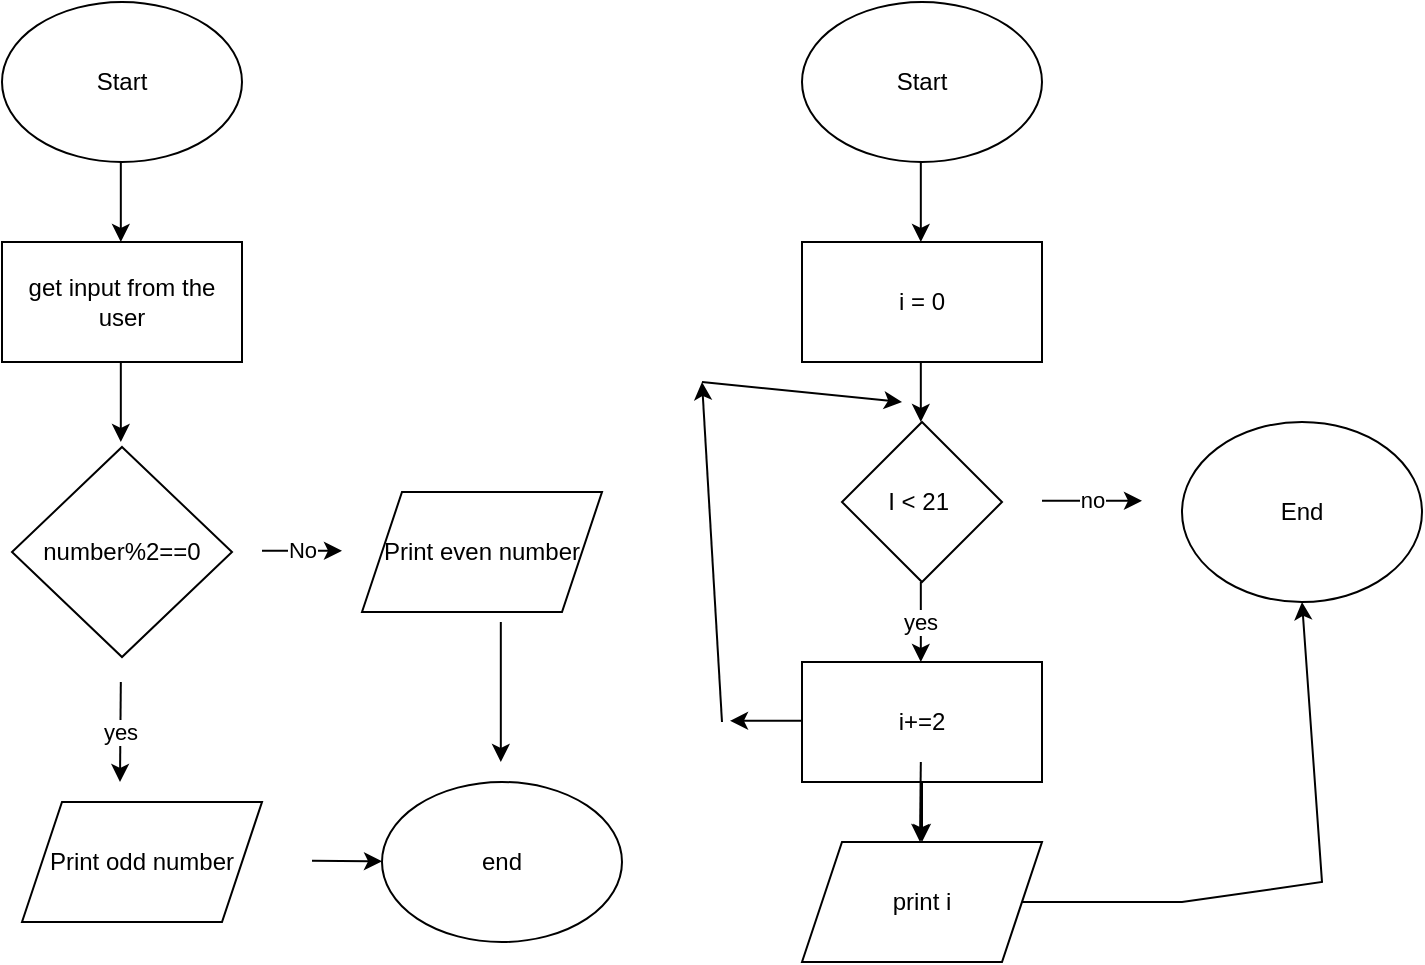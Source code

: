 <mxfile version="22.1.3" type="github">
  <diagram id="C5RBs43oDa-KdzZeNtuy" name="Page-1">
    <mxGraphModel dx="1122" dy="761" grid="1" gridSize="10" guides="1" tooltips="1" connect="1" arrows="1" fold="1" page="1" pageScale="1" pageWidth="827" pageHeight="1169" math="0" shadow="0">
      <root>
        <mxCell id="WIyWlLk6GJQsqaUBKTNV-0" />
        <mxCell id="WIyWlLk6GJQsqaUBKTNV-1" parent="WIyWlLk6GJQsqaUBKTNV-0" />
        <mxCell id="YeOKCghgG3RqM1q9kUku-10" value="Start" style="ellipse;whiteSpace=wrap;html=1;" vertex="1" parent="WIyWlLk6GJQsqaUBKTNV-1">
          <mxGeometry x="50" y="20" width="120" height="80" as="geometry" />
        </mxCell>
        <mxCell id="YeOKCghgG3RqM1q9kUku-11" value="" style="endArrow=classic;html=1;rounded=0;" edge="1" parent="WIyWlLk6GJQsqaUBKTNV-1">
          <mxGeometry width="50" height="50" relative="1" as="geometry">
            <mxPoint x="109.41" y="100" as="sourcePoint" />
            <mxPoint x="109.41" y="140" as="targetPoint" />
          </mxGeometry>
        </mxCell>
        <mxCell id="YeOKCghgG3RqM1q9kUku-12" value="get input from the user" style="rounded=0;whiteSpace=wrap;html=1;" vertex="1" parent="WIyWlLk6GJQsqaUBKTNV-1">
          <mxGeometry x="50" y="140" width="120" height="60" as="geometry" />
        </mxCell>
        <mxCell id="YeOKCghgG3RqM1q9kUku-13" value="" style="endArrow=classic;html=1;rounded=0;" edge="1" parent="WIyWlLk6GJQsqaUBKTNV-1">
          <mxGeometry width="50" height="50" relative="1" as="geometry">
            <mxPoint x="109.41" y="200" as="sourcePoint" />
            <mxPoint x="109.41" y="240" as="targetPoint" />
          </mxGeometry>
        </mxCell>
        <mxCell id="YeOKCghgG3RqM1q9kUku-15" value="No" style="endArrow=classic;html=1;rounded=0;" edge="1" parent="WIyWlLk6GJQsqaUBKTNV-1">
          <mxGeometry width="50" height="50" relative="1" as="geometry">
            <mxPoint x="180" y="294.41" as="sourcePoint" />
            <mxPoint x="220" y="294.41" as="targetPoint" />
          </mxGeometry>
        </mxCell>
        <mxCell id="YeOKCghgG3RqM1q9kUku-17" value="yes" style="endArrow=classic;html=1;rounded=0;" edge="1" parent="WIyWlLk6GJQsqaUBKTNV-1">
          <mxGeometry width="50" height="50" relative="1" as="geometry">
            <mxPoint x="109.41" y="360" as="sourcePoint" />
            <mxPoint x="109" y="410" as="targetPoint" />
          </mxGeometry>
        </mxCell>
        <mxCell id="YeOKCghgG3RqM1q9kUku-21" value="" style="endArrow=classic;html=1;rounded=0;" edge="1" parent="WIyWlLk6GJQsqaUBKTNV-1" target="YeOKCghgG3RqM1q9kUku-22">
          <mxGeometry width="50" height="50" relative="1" as="geometry">
            <mxPoint x="205" y="449.41" as="sourcePoint" />
            <mxPoint x="375" y="449.41" as="targetPoint" />
          </mxGeometry>
        </mxCell>
        <mxCell id="YeOKCghgG3RqM1q9kUku-22" value="end" style="ellipse;whiteSpace=wrap;html=1;" vertex="1" parent="WIyWlLk6GJQsqaUBKTNV-1">
          <mxGeometry x="240" y="410.0" width="120" height="80" as="geometry" />
        </mxCell>
        <mxCell id="YeOKCghgG3RqM1q9kUku-23" value="" style="endArrow=classic;html=1;rounded=0;" edge="1" parent="WIyWlLk6GJQsqaUBKTNV-1">
          <mxGeometry width="50" height="50" relative="1" as="geometry">
            <mxPoint x="299.41" y="330" as="sourcePoint" />
            <mxPoint x="299.41" y="400" as="targetPoint" />
          </mxGeometry>
        </mxCell>
        <mxCell id="YeOKCghgG3RqM1q9kUku-24" value="Print even number" style="shape=parallelogram;perimeter=parallelogramPerimeter;whiteSpace=wrap;html=1;fixedSize=1;" vertex="1" parent="WIyWlLk6GJQsqaUBKTNV-1">
          <mxGeometry x="230" y="265" width="120" height="60" as="geometry" />
        </mxCell>
        <mxCell id="YeOKCghgG3RqM1q9kUku-26" value="Print odd number" style="shape=parallelogram;perimeter=parallelogramPerimeter;whiteSpace=wrap;html=1;fixedSize=1;" vertex="1" parent="WIyWlLk6GJQsqaUBKTNV-1">
          <mxGeometry x="60" y="420" width="120" height="60" as="geometry" />
        </mxCell>
        <mxCell id="YeOKCghgG3RqM1q9kUku-27" value="number%2==0" style="rhombus;whiteSpace=wrap;html=1;" vertex="1" parent="WIyWlLk6GJQsqaUBKTNV-1">
          <mxGeometry x="55" y="242.5" width="110" height="105" as="geometry" />
        </mxCell>
        <mxCell id="YeOKCghgG3RqM1q9kUku-28" value="Start" style="ellipse;whiteSpace=wrap;html=1;" vertex="1" parent="WIyWlLk6GJQsqaUBKTNV-1">
          <mxGeometry x="450" y="20" width="120" height="80" as="geometry" />
        </mxCell>
        <mxCell id="YeOKCghgG3RqM1q9kUku-29" value="" style="endArrow=classic;html=1;rounded=0;" edge="1" parent="WIyWlLk6GJQsqaUBKTNV-1">
          <mxGeometry width="50" height="50" relative="1" as="geometry">
            <mxPoint x="509.41" y="100" as="sourcePoint" />
            <mxPoint x="509.41" y="140" as="targetPoint" />
            <Array as="points">
              <mxPoint x="509.41" y="120" />
            </Array>
          </mxGeometry>
        </mxCell>
        <mxCell id="YeOKCghgG3RqM1q9kUku-30" value="i = 0" style="rounded=0;whiteSpace=wrap;html=1;" vertex="1" parent="WIyWlLk6GJQsqaUBKTNV-1">
          <mxGeometry x="450" y="140" width="120" height="60" as="geometry" />
        </mxCell>
        <mxCell id="YeOKCghgG3RqM1q9kUku-31" value="" style="endArrow=classic;html=1;rounded=0;" edge="1" parent="WIyWlLk6GJQsqaUBKTNV-1">
          <mxGeometry width="50" height="50" relative="1" as="geometry">
            <mxPoint x="509.41" y="200" as="sourcePoint" />
            <mxPoint x="509.41" y="230" as="targetPoint" />
          </mxGeometry>
        </mxCell>
        <mxCell id="YeOKCghgG3RqM1q9kUku-32" value="I &amp;lt; 21&amp;nbsp;" style="rhombus;whiteSpace=wrap;html=1;" vertex="1" parent="WIyWlLk6GJQsqaUBKTNV-1">
          <mxGeometry x="470" y="230" width="80" height="80" as="geometry" />
        </mxCell>
        <mxCell id="YeOKCghgG3RqM1q9kUku-33" value="no" style="endArrow=classic;html=1;rounded=0;" edge="1" parent="WIyWlLk6GJQsqaUBKTNV-1">
          <mxGeometry width="50" height="50" relative="1" as="geometry">
            <mxPoint x="570" y="269.41" as="sourcePoint" />
            <mxPoint x="620" y="269.41" as="targetPoint" />
          </mxGeometry>
        </mxCell>
        <mxCell id="YeOKCghgG3RqM1q9kUku-34" value="End" style="ellipse;whiteSpace=wrap;html=1;" vertex="1" parent="WIyWlLk6GJQsqaUBKTNV-1">
          <mxGeometry x="640" y="230" width="120" height="90" as="geometry" />
        </mxCell>
        <mxCell id="YeOKCghgG3RqM1q9kUku-35" value="yes" style="endArrow=classic;html=1;rounded=0;" edge="1" parent="WIyWlLk6GJQsqaUBKTNV-1">
          <mxGeometry width="50" height="50" relative="1" as="geometry">
            <mxPoint x="509.41" y="310" as="sourcePoint" />
            <mxPoint x="509.41" y="350" as="targetPoint" />
          </mxGeometry>
        </mxCell>
        <mxCell id="YeOKCghgG3RqM1q9kUku-36" value="print i" style="shape=parallelogram;perimeter=parallelogramPerimeter;whiteSpace=wrap;html=1;fixedSize=1;" vertex="1" parent="WIyWlLk6GJQsqaUBKTNV-1">
          <mxGeometry x="450" y="440" width="120" height="60" as="geometry" />
        </mxCell>
        <mxCell id="YeOKCghgG3RqM1q9kUku-39" value="" style="endArrow=classic;html=1;rounded=0;exitX=0;exitY=0.25;exitDx=0;exitDy=0;" edge="1" parent="WIyWlLk6GJQsqaUBKTNV-1">
          <mxGeometry width="50" height="50" relative="1" as="geometry">
            <mxPoint x="464" y="379.41" as="sourcePoint" />
            <mxPoint x="414" y="379.41" as="targetPoint" />
          </mxGeometry>
        </mxCell>
        <mxCell id="YeOKCghgG3RqM1q9kUku-40" value="" style="endArrow=classic;html=1;rounded=0;" edge="1" parent="WIyWlLk6GJQsqaUBKTNV-1">
          <mxGeometry width="50" height="50" relative="1" as="geometry">
            <mxPoint x="410" y="380" as="sourcePoint" />
            <mxPoint x="400" y="210" as="targetPoint" />
          </mxGeometry>
        </mxCell>
        <mxCell id="YeOKCghgG3RqM1q9kUku-41" value="" style="endArrow=classic;html=1;rounded=0;" edge="1" parent="WIyWlLk6GJQsqaUBKTNV-1">
          <mxGeometry width="50" height="50" relative="1" as="geometry">
            <mxPoint x="400" y="210" as="sourcePoint" />
            <mxPoint x="500" y="220" as="targetPoint" />
          </mxGeometry>
        </mxCell>
        <mxCell id="YeOKCghgG3RqM1q9kUku-46" value="" style="edgeStyle=orthogonalEdgeStyle;rounded=0;orthogonalLoop=1;jettySize=auto;html=1;" edge="1" parent="WIyWlLk6GJQsqaUBKTNV-1" source="YeOKCghgG3RqM1q9kUku-42" target="YeOKCghgG3RqM1q9kUku-36">
          <mxGeometry relative="1" as="geometry" />
        </mxCell>
        <mxCell id="YeOKCghgG3RqM1q9kUku-42" value="i+=2" style="rounded=0;whiteSpace=wrap;html=1;" vertex="1" parent="WIyWlLk6GJQsqaUBKTNV-1">
          <mxGeometry x="450" y="350" width="120" height="60" as="geometry" />
        </mxCell>
        <mxCell id="YeOKCghgG3RqM1q9kUku-43" value="" style="endArrow=classic;html=1;rounded=0;" edge="1" parent="WIyWlLk6GJQsqaUBKTNV-1">
          <mxGeometry width="50" height="50" relative="1" as="geometry">
            <mxPoint x="509.41" y="400" as="sourcePoint" />
            <mxPoint x="509" y="440" as="targetPoint" />
          </mxGeometry>
        </mxCell>
        <mxCell id="YeOKCghgG3RqM1q9kUku-45" value="" style="endArrow=classic;html=1;rounded=0;entryX=0.5;entryY=1;entryDx=0;entryDy=0;exitX=1;exitY=0.5;exitDx=0;exitDy=0;" edge="1" parent="WIyWlLk6GJQsqaUBKTNV-1" source="YeOKCghgG3RqM1q9kUku-36" target="YeOKCghgG3RqM1q9kUku-34">
          <mxGeometry width="50" height="50" relative="1" as="geometry">
            <mxPoint x="570" y="570" as="sourcePoint" />
            <mxPoint x="620" y="520" as="targetPoint" />
            <Array as="points">
              <mxPoint x="640" y="470" />
              <mxPoint x="710" y="460" />
            </Array>
          </mxGeometry>
        </mxCell>
      </root>
    </mxGraphModel>
  </diagram>
</mxfile>
